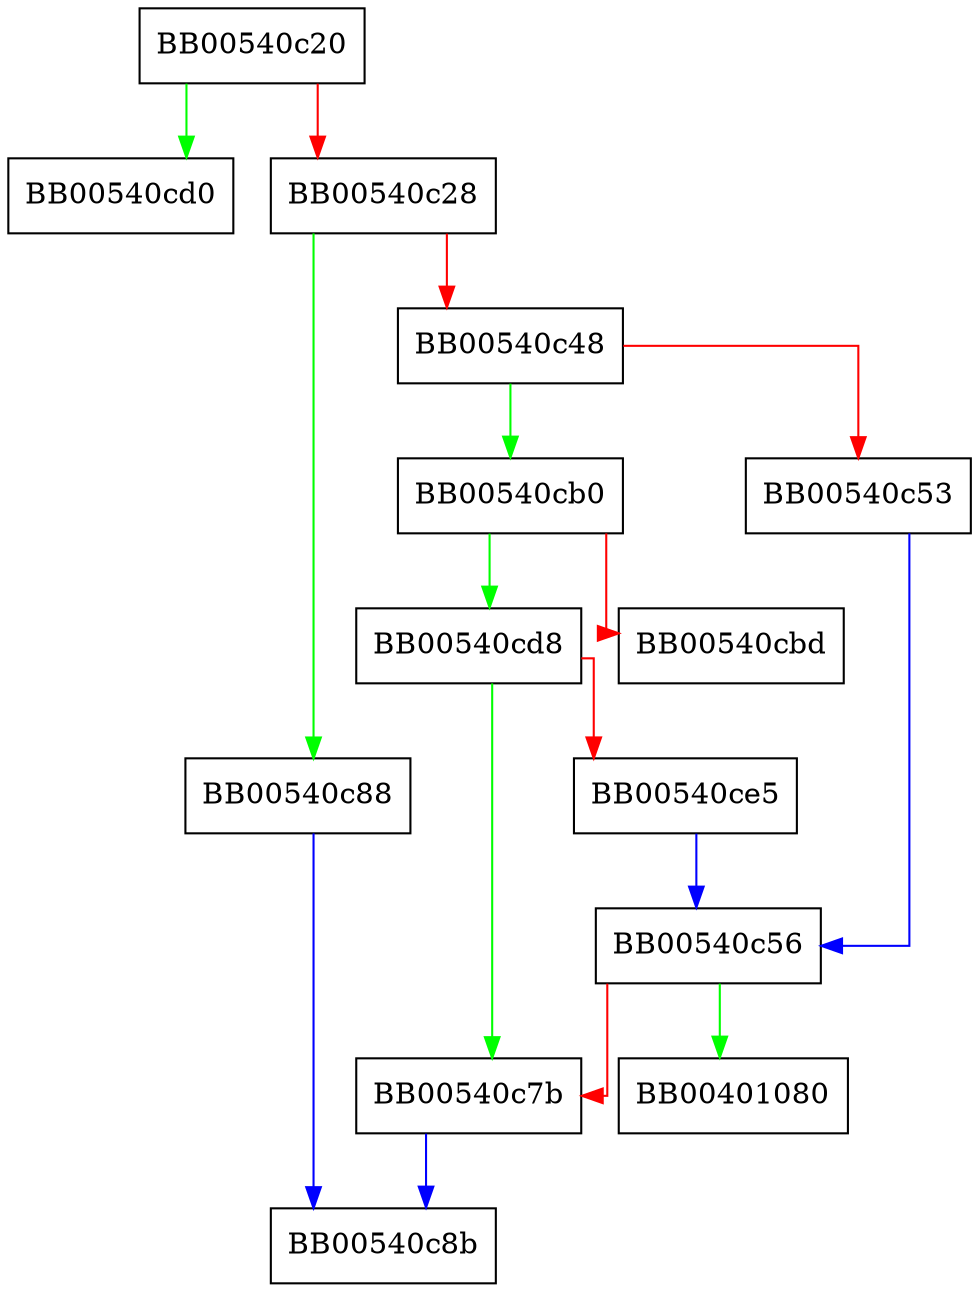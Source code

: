 digraph BN_set_bit {
  node [shape="box"];
  graph [splines=ortho];
  BB00540c20 -> BB00540cd0 [color="green"];
  BB00540c20 -> BB00540c28 [color="red"];
  BB00540c28 -> BB00540c88 [color="green"];
  BB00540c28 -> BB00540c48 [color="red"];
  BB00540c48 -> BB00540cb0 [color="green"];
  BB00540c48 -> BB00540c53 [color="red"];
  BB00540c53 -> BB00540c56 [color="blue"];
  BB00540c56 -> BB00401080 [color="green"];
  BB00540c56 -> BB00540c7b [color="red"];
  BB00540c7b -> BB00540c8b [color="blue"];
  BB00540c88 -> BB00540c8b [color="blue"];
  BB00540cb0 -> BB00540cd8 [color="green"];
  BB00540cb0 -> BB00540cbd [color="red"];
  BB00540cd8 -> BB00540c7b [color="green"];
  BB00540cd8 -> BB00540ce5 [color="red"];
  BB00540ce5 -> BB00540c56 [color="blue"];
}